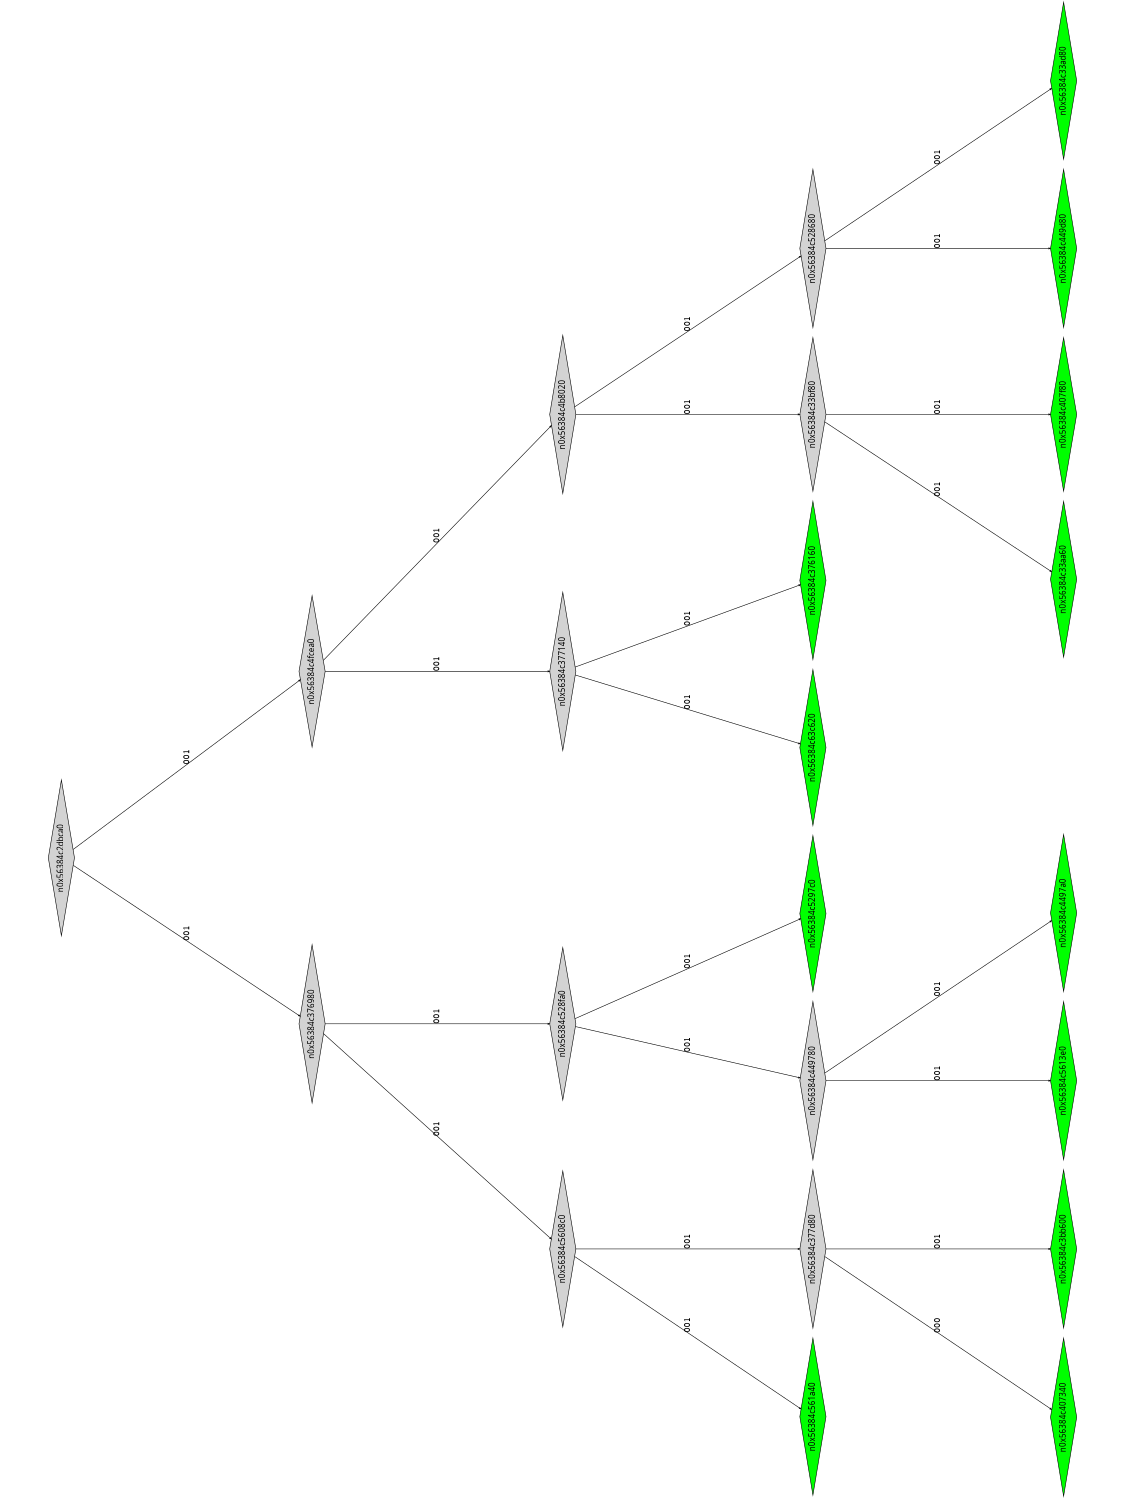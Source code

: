 digraph G {
	size="10,7.5";
	ratio=fill;
	rotate=90;
	center = "true";
	node [style="filled",width=.1,height=.1,fontname="Terminus"]
	edge [arrowsize=.3]
	n0x56384c2dbca0 [shape=diamond];
	n0x56384c2dbca0 -> n0x56384c376980 [label=001];
	n0x56384c2dbca0 -> n0x56384c4fcea0 [label=001];
	n0x56384c4fcea0 [shape=diamond];
	n0x56384c4fcea0 -> n0x56384c377140 [label=001];
	n0x56384c4fcea0 -> n0x56384c4b8020 [label=001];
	n0x56384c4b8020 [shape=diamond];
	n0x56384c4b8020 -> n0x56384c33bf80 [label=001];
	n0x56384c4b8020 -> n0x56384c528680 [label=001];
	n0x56384c528680 [shape=diamond];
	n0x56384c528680 -> n0x56384c449d80 [label=001];
	n0x56384c528680 -> n0x56384c33ad80 [label=001];
	n0x56384c33ad80 [shape=diamond,fillcolor=green];
	n0x56384c449d80 [shape=diamond,fillcolor=green];
	n0x56384c33bf80 [shape=diamond];
	n0x56384c33bf80 -> n0x56384c33aa60 [label=001];
	n0x56384c33bf80 -> n0x56384c407f80 [label=001];
	n0x56384c407f80 [shape=diamond,fillcolor=green];
	n0x56384c33aa60 [shape=diamond,fillcolor=green];
	n0x56384c377140 [shape=diamond];
	n0x56384c377140 -> n0x56384c63c620 [label=001];
	n0x56384c377140 -> n0x56384c376160 [label=001];
	n0x56384c376160 [shape=diamond,fillcolor=green];
	n0x56384c63c620 [shape=diamond,fillcolor=green];
	n0x56384c376980 [shape=diamond];
	n0x56384c376980 -> n0x56384c5608c0 [label=001];
	n0x56384c376980 -> n0x56384c528fa0 [label=001];
	n0x56384c528fa0 [shape=diamond];
	n0x56384c528fa0 -> n0x56384c449780 [label=001];
	n0x56384c528fa0 -> n0x56384c5297c0 [label=001];
	n0x56384c5297c0 [shape=diamond,fillcolor=green];
	n0x56384c449780 [shape=diamond];
	n0x56384c449780 -> n0x56384c5613e0 [label=001];
	n0x56384c449780 -> n0x56384c4497a0 [label=001];
	n0x56384c4497a0 [shape=diamond,fillcolor=green];
	n0x56384c5613e0 [shape=diamond,fillcolor=green];
	n0x56384c5608c0 [shape=diamond];
	n0x56384c5608c0 -> n0x56384c561a40 [label=001];
	n0x56384c5608c0 -> n0x56384c377d80 [label=001];
	n0x56384c377d80 [shape=diamond];
	n0x56384c377d80 -> n0x56384c407340 [label=000];
	n0x56384c377d80 -> n0x56384c3bb600 [label=001];
	n0x56384c3bb600 [shape=diamond,fillcolor=green];
	n0x56384c407340 [shape=diamond,fillcolor=green];
	n0x56384c561a40 [shape=diamond,fillcolor=green];
}
